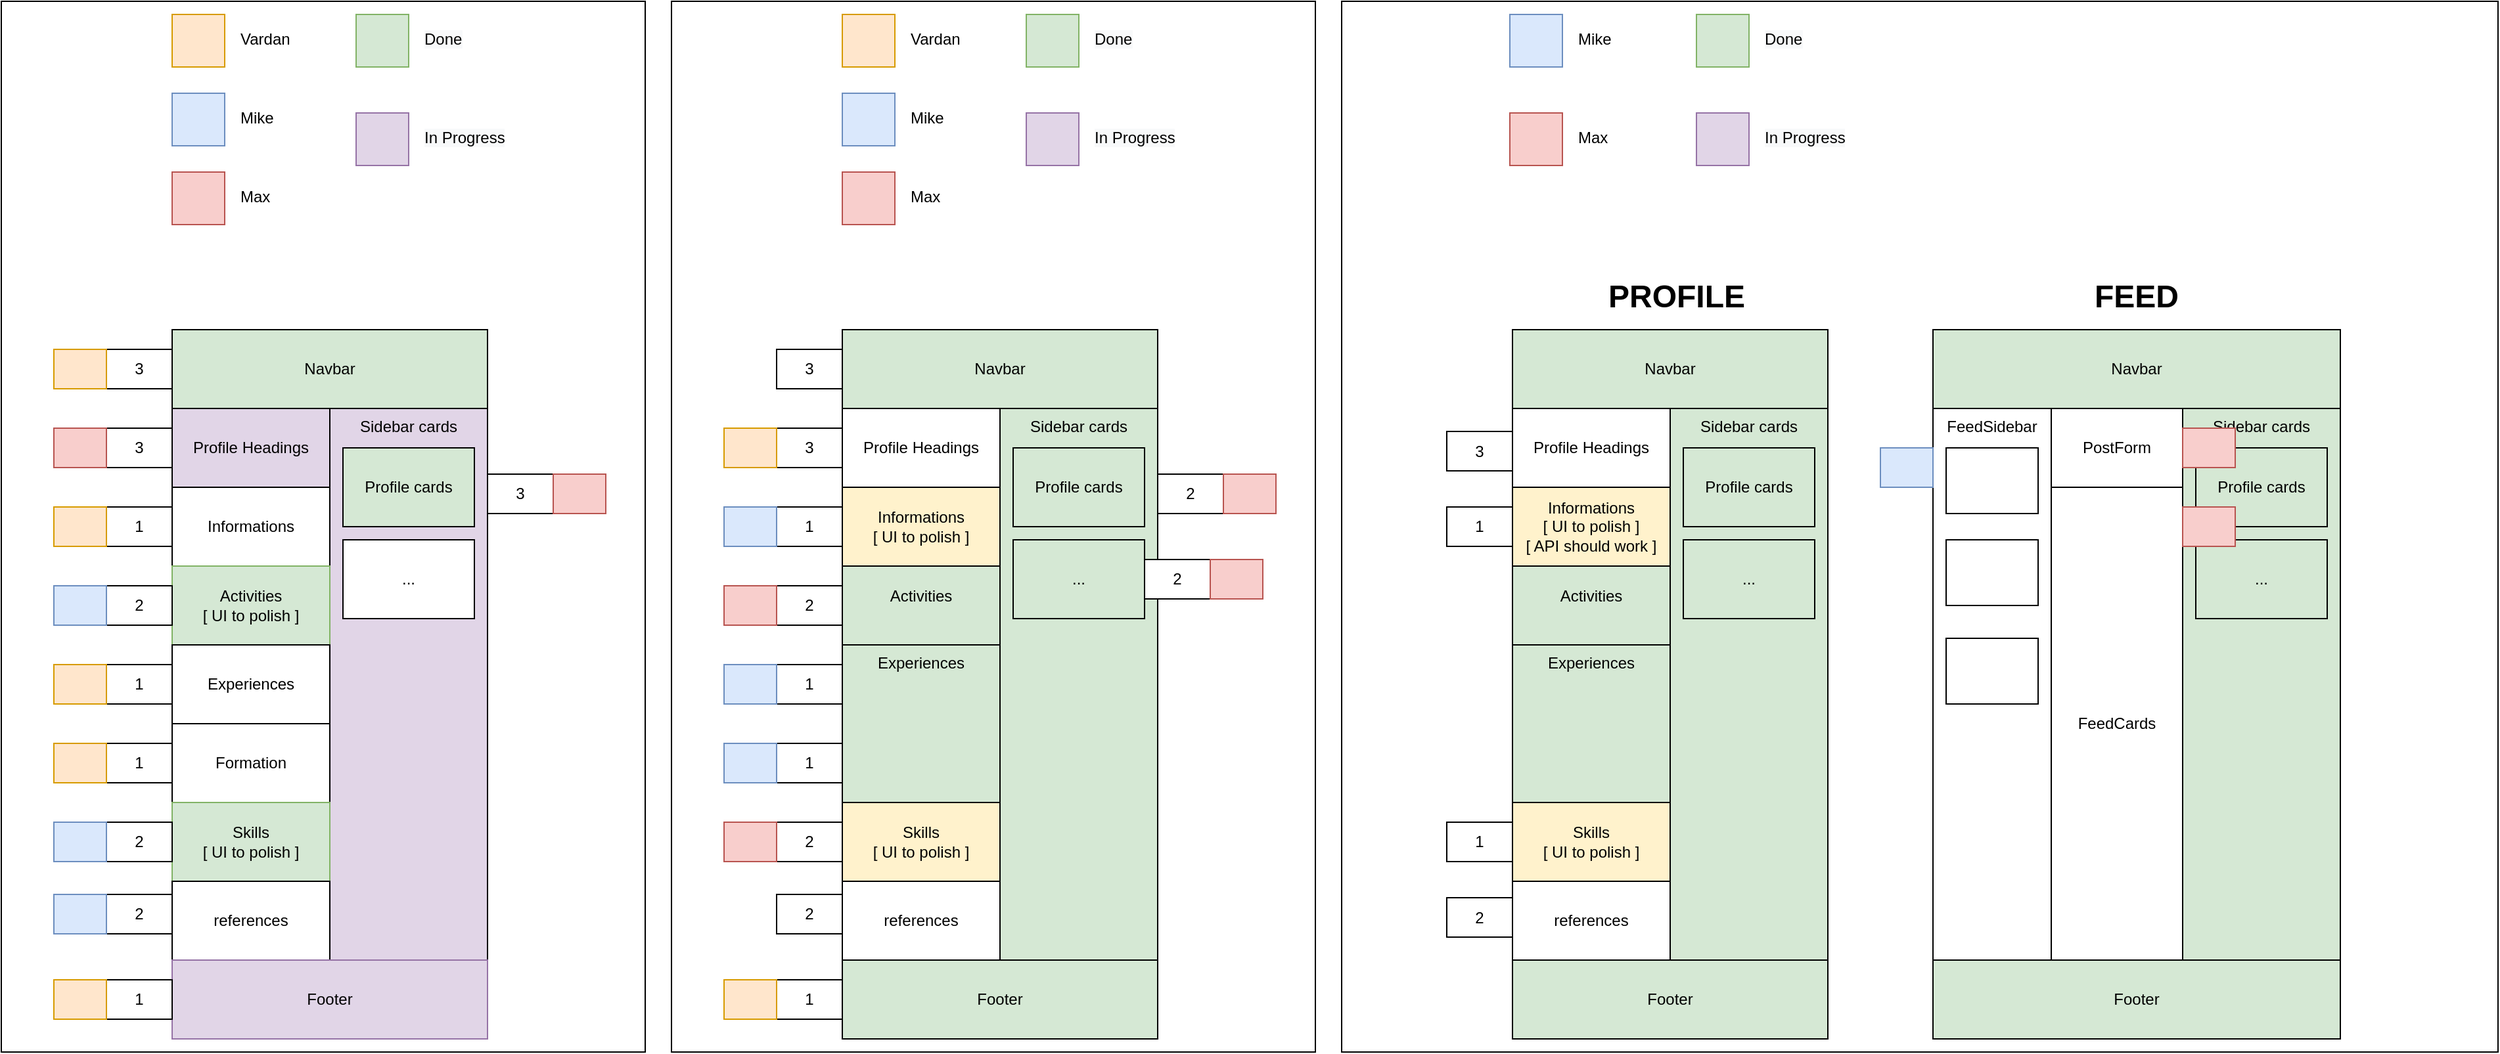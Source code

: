 <mxfile compressed="false" version="14.6.13" type="device">
  <diagram id="RKKCbuWFXUTvwM_k07z_" name="Page-1">
    <mxGraphModel dx="1422" dy="778" grid="1" gridSize="10" guides="1" tooltips="1" connect="1" arrows="1" fold="1" page="1" pageScale="1" pageWidth="2336" pageHeight="1654" math="0" shadow="0">
      <root>
        <mxCell id="0" />
        <mxCell id="1" parent="0" />
        <mxCell id="ddxZkmj4-rbbM2WaYGvC-64" value="" style="rounded=0;whiteSpace=wrap;html=1;strokeColor=#000000;" parent="1" vertex="1">
          <mxGeometry x="20" y="10" width="490" height="800" as="geometry" />
        </mxCell>
        <mxCell id="ddxZkmj4-rbbM2WaYGvC-1" value="Navbar" style="rounded=0;whiteSpace=wrap;html=1;fillColor=#d5e8d4;" parent="1" vertex="1">
          <mxGeometry x="150" y="260" width="240" height="60" as="geometry" />
        </mxCell>
        <mxCell id="ddxZkmj4-rbbM2WaYGvC-2" value="Profile Headings" style="rounded=0;whiteSpace=wrap;html=1;fillColor=#e1d5e7;" parent="1" vertex="1">
          <mxGeometry x="150" y="320" width="120" height="60" as="geometry" />
        </mxCell>
        <mxCell id="ddxZkmj4-rbbM2WaYGvC-3" value="Informations" style="rounded=0;whiteSpace=wrap;html=1;" parent="1" vertex="1">
          <mxGeometry x="150" y="380" width="120" height="60" as="geometry" />
        </mxCell>
        <mxCell id="ddxZkmj4-rbbM2WaYGvC-4" value="Sidebar cards" style="rounded=0;whiteSpace=wrap;html=1;verticalAlign=top;fillColor=#e1d5e7;" parent="1" vertex="1">
          <mxGeometry x="270" y="320" width="120" height="420" as="geometry" />
        </mxCell>
        <mxCell id="ddxZkmj4-rbbM2WaYGvC-5" value="Activities &lt;br&gt;[ UI to polish ]" style="rounded=0;whiteSpace=wrap;html=1;fillColor=#d5e8d4;strokeColor=#82b366;" parent="1" vertex="1">
          <mxGeometry x="150" y="440" width="120" height="60" as="geometry" />
        </mxCell>
        <mxCell id="ddxZkmj4-rbbM2WaYGvC-6" value="Experiences" style="rounded=0;whiteSpace=wrap;html=1;" parent="1" vertex="1">
          <mxGeometry x="150" y="500" width="120" height="60" as="geometry" />
        </mxCell>
        <mxCell id="ddxZkmj4-rbbM2WaYGvC-7" value="Formation" style="rounded=0;whiteSpace=wrap;html=1;" parent="1" vertex="1">
          <mxGeometry x="150" y="560" width="120" height="60" as="geometry" />
        </mxCell>
        <mxCell id="ddxZkmj4-rbbM2WaYGvC-8" value="Skills&lt;br&gt;[ UI to polish ]" style="rounded=0;whiteSpace=wrap;html=1;fillColor=#d5e8d4;strokeColor=#82b366;" parent="1" vertex="1">
          <mxGeometry x="150" y="620" width="120" height="60" as="geometry" />
        </mxCell>
        <mxCell id="ddxZkmj4-rbbM2WaYGvC-9" value="references" style="rounded=0;whiteSpace=wrap;html=1;" parent="1" vertex="1">
          <mxGeometry x="150" y="680" width="120" height="60" as="geometry" />
        </mxCell>
        <mxCell id="ddxZkmj4-rbbM2WaYGvC-10" value="Profile cards" style="rounded=0;whiteSpace=wrap;html=1;fillColor=#d5e8d4;" parent="1" vertex="1">
          <mxGeometry x="280" y="350" width="100" height="60" as="geometry" />
        </mxCell>
        <mxCell id="ddxZkmj4-rbbM2WaYGvC-11" value="..." style="rounded=0;whiteSpace=wrap;html=1;" parent="1" vertex="1">
          <mxGeometry x="280" y="420" width="100" height="60" as="geometry" />
        </mxCell>
        <mxCell id="ddxZkmj4-rbbM2WaYGvC-21" value="2" style="rounded=0;whiteSpace=wrap;html=1;" parent="1" vertex="1">
          <mxGeometry x="100" y="635" width="50" height="30" as="geometry" />
        </mxCell>
        <mxCell id="ddxZkmj4-rbbM2WaYGvC-22" value="3" style="rounded=0;whiteSpace=wrap;html=1;" parent="1" vertex="1">
          <mxGeometry x="390" y="370" width="50" height="30" as="geometry" />
        </mxCell>
        <mxCell id="ddxZkmj4-rbbM2WaYGvC-23" value="2" style="rounded=0;whiteSpace=wrap;html=1;" parent="1" vertex="1">
          <mxGeometry x="100" y="690" width="50" height="30" as="geometry" />
        </mxCell>
        <mxCell id="ddxZkmj4-rbbM2WaYGvC-24" value="1" style="rounded=0;whiteSpace=wrap;html=1;" parent="1" vertex="1">
          <mxGeometry x="100" y="515" width="50" height="30" as="geometry" />
        </mxCell>
        <mxCell id="ddxZkmj4-rbbM2WaYGvC-25" value="1" style="rounded=0;whiteSpace=wrap;html=1;" parent="1" vertex="1">
          <mxGeometry x="100" y="575" width="50" height="30" as="geometry" />
        </mxCell>
        <mxCell id="ddxZkmj4-rbbM2WaYGvC-30" value="3" style="rounded=0;whiteSpace=wrap;html=1;" parent="1" vertex="1">
          <mxGeometry x="100" y="275" width="50" height="30" as="geometry" />
        </mxCell>
        <mxCell id="ddxZkmj4-rbbM2WaYGvC-31" value="3" style="rounded=0;whiteSpace=wrap;html=1;" parent="1" vertex="1">
          <mxGeometry x="100" y="335" width="50" height="30" as="geometry" />
        </mxCell>
        <mxCell id="ddxZkmj4-rbbM2WaYGvC-32" value="1" style="rounded=0;whiteSpace=wrap;html=1;" parent="1" vertex="1">
          <mxGeometry x="100" y="395" width="50" height="30" as="geometry" />
        </mxCell>
        <mxCell id="ddxZkmj4-rbbM2WaYGvC-33" value="2" style="rounded=0;whiteSpace=wrap;html=1;" parent="1" vertex="1">
          <mxGeometry x="100" y="455" width="50" height="30" as="geometry" />
        </mxCell>
        <mxCell id="ddxZkmj4-rbbM2WaYGvC-35" value="" style="rounded=0;whiteSpace=wrap;html=1;fillColor=#f8cecc;strokeColor=#b85450;" parent="1" vertex="1">
          <mxGeometry x="440" y="370" width="40" height="30" as="geometry" />
        </mxCell>
        <mxCell id="ddxZkmj4-rbbM2WaYGvC-36" value="" style="rounded=0;whiteSpace=wrap;html=1;fillColor=#ffe6cc;strokeColor=#d79b00;" parent="1" vertex="1">
          <mxGeometry x="60" y="275" width="40" height="30" as="geometry" />
        </mxCell>
        <mxCell id="ddxZkmj4-rbbM2WaYGvC-37" value="" style="rounded=0;whiteSpace=wrap;html=1;fillColor=#f8cecc;strokeColor=#b85450;" parent="1" vertex="1">
          <mxGeometry x="60" y="335" width="40" height="30" as="geometry" />
        </mxCell>
        <mxCell id="ddxZkmj4-rbbM2WaYGvC-38" value="" style="rounded=0;whiteSpace=wrap;html=1;fillColor=#ffe6cc;strokeColor=#d79b00;" parent="1" vertex="1">
          <mxGeometry x="60" y="395" width="40" height="30" as="geometry" />
        </mxCell>
        <mxCell id="ddxZkmj4-rbbM2WaYGvC-39" value="" style="rounded=0;whiteSpace=wrap;html=1;fillColor=#dae8fc;strokeColor=#6c8ebf;" parent="1" vertex="1">
          <mxGeometry x="60" y="455" width="40" height="30" as="geometry" />
        </mxCell>
        <mxCell id="ddxZkmj4-rbbM2WaYGvC-40" value="" style="rounded=0;whiteSpace=wrap;html=1;fillColor=#ffe6cc;strokeColor=#d79b00;" parent="1" vertex="1">
          <mxGeometry x="60" y="575" width="40" height="30" as="geometry" />
        </mxCell>
        <mxCell id="ddxZkmj4-rbbM2WaYGvC-41" value="" style="rounded=0;whiteSpace=wrap;html=1;fillColor=#ffe6cc;strokeColor=#d79b00;" parent="1" vertex="1">
          <mxGeometry x="60" y="515" width="40" height="30" as="geometry" />
        </mxCell>
        <mxCell id="ddxZkmj4-rbbM2WaYGvC-42" value="" style="rounded=0;whiteSpace=wrap;html=1;fillColor=#dae8fc;strokeColor=#6c8ebf;" parent="1" vertex="1">
          <mxGeometry x="60" y="635" width="40" height="30" as="geometry" />
        </mxCell>
        <mxCell id="ddxZkmj4-rbbM2WaYGvC-43" value="" style="rounded=0;whiteSpace=wrap;html=1;fillColor=#dae8fc;strokeColor=#6c8ebf;" parent="1" vertex="1">
          <mxGeometry x="60" y="690" width="40" height="30" as="geometry" />
        </mxCell>
        <mxCell id="ddxZkmj4-rbbM2WaYGvC-51" value="" style="rounded=0;whiteSpace=wrap;html=1;fillColor=#d5e8d4;strokeColor=#82b366;" parent="1" vertex="1">
          <mxGeometry x="290" y="20" width="40" height="40" as="geometry" />
        </mxCell>
        <mxCell id="ddxZkmj4-rbbM2WaYGvC-52" value="" style="rounded=0;whiteSpace=wrap;html=1;fillColor=#e1d5e7;strokeColor=#9673a6;" parent="1" vertex="1">
          <mxGeometry x="290" y="95" width="40" height="40" as="geometry" />
        </mxCell>
        <mxCell id="ddxZkmj4-rbbM2WaYGvC-53" value="&lt;meta charset=&quot;utf-8&quot;&gt;&lt;span style=&quot;color: rgb(0, 0, 0); font-family: helvetica; font-size: 12px; font-style: normal; font-weight: 400; letter-spacing: normal; text-align: center; text-indent: 0px; text-transform: none; word-spacing: 0px; background-color: rgb(248, 249, 250); display: inline; float: none;&quot;&gt;Done&lt;/span&gt;" style="text;whiteSpace=wrap;html=1;" parent="1" vertex="1">
          <mxGeometry x="340" y="25" width="50" height="30" as="geometry" />
        </mxCell>
        <mxCell id="ddxZkmj4-rbbM2WaYGvC-54" value="&lt;span style=&quot;color: rgb(0 , 0 , 0) ; font-family: &amp;#34;helvetica&amp;#34; ; font-size: 12px ; font-style: normal ; font-weight: 400 ; letter-spacing: normal ; text-align: center ; text-indent: 0px ; text-transform: none ; word-spacing: 0px ; background-color: rgb(248 , 249 , 250) ; display: inline ; float: none&quot;&gt;In Progress&lt;/span&gt;" style="text;whiteSpace=wrap;html=1;" parent="1" vertex="1">
          <mxGeometry x="340" y="100" width="70" height="30" as="geometry" />
        </mxCell>
        <mxCell id="ddxZkmj4-rbbM2WaYGvC-55" value="Footer" style="rounded=0;whiteSpace=wrap;html=1;fillColor=#e1d5e7;strokeColor=#9673a6;" parent="1" vertex="1">
          <mxGeometry x="150" y="740" width="240" height="60" as="geometry" />
        </mxCell>
        <mxCell id="ddxZkmj4-rbbM2WaYGvC-56" value="1" style="rounded=0;whiteSpace=wrap;html=1;" parent="1" vertex="1">
          <mxGeometry x="100" y="755" width="50" height="30" as="geometry" />
        </mxCell>
        <mxCell id="ddxZkmj4-rbbM2WaYGvC-57" value="" style="rounded=0;whiteSpace=wrap;html=1;fillColor=#ffe6cc;strokeColor=#d79b00;" parent="1" vertex="1">
          <mxGeometry x="60" y="755" width="40" height="30" as="geometry" />
        </mxCell>
        <mxCell id="ddxZkmj4-rbbM2WaYGvC-58" value="" style="rounded=0;whiteSpace=wrap;html=1;fillColor=#ffe6cc;strokeColor=#d79b00;" parent="1" vertex="1">
          <mxGeometry x="150" y="20" width="40" height="40" as="geometry" />
        </mxCell>
        <mxCell id="ddxZkmj4-rbbM2WaYGvC-59" value="&lt;div style=&quot;text-align: center&quot;&gt;&lt;span&gt;&lt;font face=&quot;helvetica&quot;&gt;Vardan&lt;/font&gt;&lt;/span&gt;&lt;/div&gt;" style="text;whiteSpace=wrap;html=1;" parent="1" vertex="1">
          <mxGeometry x="200" y="25" width="70" height="30" as="geometry" />
        </mxCell>
        <mxCell id="ddxZkmj4-rbbM2WaYGvC-60" value="" style="rounded=0;whiteSpace=wrap;html=1;fillColor=#dae8fc;strokeColor=#6c8ebf;" parent="1" vertex="1">
          <mxGeometry x="150" y="80" width="40" height="40" as="geometry" />
        </mxCell>
        <mxCell id="ddxZkmj4-rbbM2WaYGvC-61" value="&lt;div style=&quot;text-align: center&quot;&gt;&lt;span&gt;&lt;font face=&quot;helvetica&quot;&gt;Mike&lt;/font&gt;&lt;/span&gt;&lt;/div&gt;" style="text;whiteSpace=wrap;html=1;" parent="1" vertex="1">
          <mxGeometry x="200" y="85" width="70" height="30" as="geometry" />
        </mxCell>
        <mxCell id="ddxZkmj4-rbbM2WaYGvC-62" value="" style="rounded=0;whiteSpace=wrap;html=1;fillColor=#f8cecc;strokeColor=#b85450;" parent="1" vertex="1">
          <mxGeometry x="150" y="140" width="40" height="40" as="geometry" />
        </mxCell>
        <mxCell id="ddxZkmj4-rbbM2WaYGvC-63" value="&lt;div style=&quot;text-align: center&quot;&gt;&lt;span&gt;&lt;font face=&quot;helvetica&quot;&gt;Max&lt;/font&gt;&lt;/span&gt;&lt;/div&gt;" style="text;whiteSpace=wrap;html=1;" parent="1" vertex="1">
          <mxGeometry x="200" y="145" width="70" height="30" as="geometry" />
        </mxCell>
        <mxCell id="MG8-CIF4gp6mlghts_CX-2" value="" style="rounded=0;whiteSpace=wrap;html=1;strokeColor=#000000;" parent="1" vertex="1">
          <mxGeometry x="530" y="10" width="490" height="800" as="geometry" />
        </mxCell>
        <mxCell id="MG8-CIF4gp6mlghts_CX-3" value="Navbar" style="rounded=0;whiteSpace=wrap;html=1;fillColor=#d5e8d4;" parent="1" vertex="1">
          <mxGeometry x="660" y="260" width="240" height="60" as="geometry" />
        </mxCell>
        <mxCell id="MG8-CIF4gp6mlghts_CX-4" value="Profile Headings" style="rounded=0;whiteSpace=wrap;html=1;" parent="1" vertex="1">
          <mxGeometry x="660" y="320" width="120" height="60" as="geometry" />
        </mxCell>
        <mxCell id="MG8-CIF4gp6mlghts_CX-5" value="Informations&lt;br&gt;[ UI to polish ]" style="rounded=0;whiteSpace=wrap;html=1;fillColor=#fff2cc;" parent="1" vertex="1">
          <mxGeometry x="660" y="380" width="120" height="60" as="geometry" />
        </mxCell>
        <mxCell id="MG8-CIF4gp6mlghts_CX-6" value="Sidebar cards" style="rounded=0;whiteSpace=wrap;html=1;verticalAlign=top;fillColor=#d5e8d4;" parent="1" vertex="1">
          <mxGeometry x="780" y="320" width="120" height="420" as="geometry" />
        </mxCell>
        <mxCell id="MG8-CIF4gp6mlghts_CX-7" value="Activities &#xa;" style="rounded=0;whiteSpace=wrap;fillColor=#d5e8d4;strokeColor=#000000;verticalAlign=middle;" parent="1" vertex="1">
          <mxGeometry x="660" y="440" width="120" height="60" as="geometry" />
        </mxCell>
        <mxCell id="MG8-CIF4gp6mlghts_CX-8" value="Experiences&lt;br&gt;" style="rounded=0;whiteSpace=wrap;html=1;fillColor=#d5e8d4;verticalAlign=top;" parent="1" vertex="1">
          <mxGeometry x="660" y="500" width="120" height="120" as="geometry" />
        </mxCell>
        <mxCell id="MG8-CIF4gp6mlghts_CX-10" value="Skills&lt;br&gt;[ UI to polish ]" style="rounded=0;whiteSpace=wrap;html=1;fillColor=#fff2cc;" parent="1" vertex="1">
          <mxGeometry x="660" y="620" width="120" height="60" as="geometry" />
        </mxCell>
        <mxCell id="MG8-CIF4gp6mlghts_CX-11" value="references&lt;br&gt;" style="rounded=0;whiteSpace=wrap;html=1;" parent="1" vertex="1">
          <mxGeometry x="660" y="680" width="120" height="60" as="geometry" />
        </mxCell>
        <mxCell id="MG8-CIF4gp6mlghts_CX-12" value="Profile cards" style="rounded=0;whiteSpace=wrap;html=1;fillColor=#d5e8d4;" parent="1" vertex="1">
          <mxGeometry x="790" y="350" width="100" height="60" as="geometry" />
        </mxCell>
        <mxCell id="MG8-CIF4gp6mlghts_CX-13" value="..." style="rounded=0;whiteSpace=wrap;html=1;fillColor=#d5e8d4;" parent="1" vertex="1">
          <mxGeometry x="790" y="420" width="100" height="60" as="geometry" />
        </mxCell>
        <mxCell id="MG8-CIF4gp6mlghts_CX-14" value="2" style="rounded=0;whiteSpace=wrap;html=1;" parent="1" vertex="1">
          <mxGeometry x="610" y="635" width="50" height="30" as="geometry" />
        </mxCell>
        <mxCell id="MG8-CIF4gp6mlghts_CX-15" value="2" style="rounded=0;whiteSpace=wrap;html=1;" parent="1" vertex="1">
          <mxGeometry x="900" y="370" width="50" height="30" as="geometry" />
        </mxCell>
        <mxCell id="MG8-CIF4gp6mlghts_CX-16" value="2" style="rounded=0;whiteSpace=wrap;html=1;" parent="1" vertex="1">
          <mxGeometry x="610" y="690" width="50" height="30" as="geometry" />
        </mxCell>
        <mxCell id="MG8-CIF4gp6mlghts_CX-17" value="1" style="rounded=0;whiteSpace=wrap;html=1;" parent="1" vertex="1">
          <mxGeometry x="610" y="515" width="50" height="30" as="geometry" />
        </mxCell>
        <mxCell id="MG8-CIF4gp6mlghts_CX-18" value="1" style="rounded=0;whiteSpace=wrap;html=1;" parent="1" vertex="1">
          <mxGeometry x="610" y="575" width="50" height="30" as="geometry" />
        </mxCell>
        <mxCell id="MG8-CIF4gp6mlghts_CX-19" value="3" style="rounded=0;whiteSpace=wrap;html=1;" parent="1" vertex="1">
          <mxGeometry x="610" y="275" width="50" height="30" as="geometry" />
        </mxCell>
        <mxCell id="MG8-CIF4gp6mlghts_CX-20" value="3" style="rounded=0;whiteSpace=wrap;html=1;" parent="1" vertex="1">
          <mxGeometry x="610" y="335" width="50" height="30" as="geometry" />
        </mxCell>
        <mxCell id="MG8-CIF4gp6mlghts_CX-21" value="1" style="rounded=0;whiteSpace=wrap;html=1;" parent="1" vertex="1">
          <mxGeometry x="610" y="395" width="50" height="30" as="geometry" />
        </mxCell>
        <mxCell id="MG8-CIF4gp6mlghts_CX-22" value="2" style="rounded=0;whiteSpace=wrap;html=1;" parent="1" vertex="1">
          <mxGeometry x="610" y="455" width="50" height="30" as="geometry" />
        </mxCell>
        <mxCell id="MG8-CIF4gp6mlghts_CX-23" value="" style="rounded=0;whiteSpace=wrap;html=1;fillColor=#f8cecc;strokeColor=#b85450;" parent="1" vertex="1">
          <mxGeometry x="950" y="370" width="40" height="30" as="geometry" />
        </mxCell>
        <mxCell id="MG8-CIF4gp6mlghts_CX-25" value="" style="rounded=0;whiteSpace=wrap;html=1;fillColor=#ffe6cc;strokeColor=#d79b00;" parent="1" vertex="1">
          <mxGeometry x="570" y="335" width="40" height="30" as="geometry" />
        </mxCell>
        <mxCell id="MG8-CIF4gp6mlghts_CX-26" value="" style="rounded=0;whiteSpace=wrap;html=1;fillColor=#dae8fc;strokeColor=#6c8ebf;" parent="1" vertex="1">
          <mxGeometry x="570" y="395" width="40" height="30" as="geometry" />
        </mxCell>
        <mxCell id="MG8-CIF4gp6mlghts_CX-27" value="" style="rounded=0;whiteSpace=wrap;html=1;fillColor=#f8cecc;strokeColor=#b85450;" parent="1" vertex="1">
          <mxGeometry x="570" y="455" width="40" height="30" as="geometry" />
        </mxCell>
        <mxCell id="MG8-CIF4gp6mlghts_CX-28" value="" style="rounded=0;whiteSpace=wrap;html=1;fillColor=#dae8fc;strokeColor=#6c8ebf;" parent="1" vertex="1">
          <mxGeometry x="570" y="575" width="40" height="30" as="geometry" />
        </mxCell>
        <mxCell id="MG8-CIF4gp6mlghts_CX-29" value="" style="rounded=0;whiteSpace=wrap;html=1;fillColor=#dae8fc;strokeColor=#6c8ebf;" parent="1" vertex="1">
          <mxGeometry x="570" y="515" width="40" height="30" as="geometry" />
        </mxCell>
        <mxCell id="MG8-CIF4gp6mlghts_CX-30" value="" style="rounded=0;whiteSpace=wrap;html=1;fillColor=#f8cecc;strokeColor=#b85450;" parent="1" vertex="1">
          <mxGeometry x="570" y="635" width="40" height="30" as="geometry" />
        </mxCell>
        <mxCell id="MG8-CIF4gp6mlghts_CX-32" value="" style="rounded=0;whiteSpace=wrap;html=1;fillColor=#d5e8d4;strokeColor=#82b366;" parent="1" vertex="1">
          <mxGeometry x="800" y="20" width="40" height="40" as="geometry" />
        </mxCell>
        <mxCell id="MG8-CIF4gp6mlghts_CX-33" value="" style="rounded=0;whiteSpace=wrap;html=1;fillColor=#e1d5e7;strokeColor=#9673a6;" parent="1" vertex="1">
          <mxGeometry x="800" y="95" width="40" height="40" as="geometry" />
        </mxCell>
        <mxCell id="MG8-CIF4gp6mlghts_CX-34" value="&lt;meta charset=&quot;utf-8&quot;&gt;&lt;span style=&quot;color: rgb(0, 0, 0); font-family: helvetica; font-size: 12px; font-style: normal; font-weight: 400; letter-spacing: normal; text-align: center; text-indent: 0px; text-transform: none; word-spacing: 0px; background-color: rgb(248, 249, 250); display: inline; float: none;&quot;&gt;Done&lt;/span&gt;" style="text;whiteSpace=wrap;html=1;" parent="1" vertex="1">
          <mxGeometry x="850" y="25" width="50" height="30" as="geometry" />
        </mxCell>
        <mxCell id="MG8-CIF4gp6mlghts_CX-35" value="&lt;span style=&quot;color: rgb(0 , 0 , 0) ; font-family: &amp;#34;helvetica&amp;#34; ; font-size: 12px ; font-style: normal ; font-weight: 400 ; letter-spacing: normal ; text-align: center ; text-indent: 0px ; text-transform: none ; word-spacing: 0px ; background-color: rgb(248 , 249 , 250) ; display: inline ; float: none&quot;&gt;In Progress&lt;/span&gt;" style="text;whiteSpace=wrap;html=1;" parent="1" vertex="1">
          <mxGeometry x="850" y="100" width="70" height="30" as="geometry" />
        </mxCell>
        <mxCell id="MG8-CIF4gp6mlghts_CX-36" value="Footer" style="rounded=0;whiteSpace=wrap;html=1;fillColor=#d5e8d4;strokeColor=#000000;" parent="1" vertex="1">
          <mxGeometry x="660" y="740" width="240" height="60" as="geometry" />
        </mxCell>
        <mxCell id="MG8-CIF4gp6mlghts_CX-37" value="1" style="rounded=0;whiteSpace=wrap;html=1;" parent="1" vertex="1">
          <mxGeometry x="610" y="755" width="50" height="30" as="geometry" />
        </mxCell>
        <mxCell id="MG8-CIF4gp6mlghts_CX-38" value="" style="rounded=0;whiteSpace=wrap;html=1;fillColor=#ffe6cc;strokeColor=#d79b00;" parent="1" vertex="1">
          <mxGeometry x="570" y="755" width="40" height="30" as="geometry" />
        </mxCell>
        <mxCell id="MG8-CIF4gp6mlghts_CX-39" value="" style="rounded=0;whiteSpace=wrap;html=1;fillColor=#ffe6cc;strokeColor=#d79b00;" parent="1" vertex="1">
          <mxGeometry x="660" y="20" width="40" height="40" as="geometry" />
        </mxCell>
        <mxCell id="MG8-CIF4gp6mlghts_CX-40" value="&lt;div style=&quot;text-align: center&quot;&gt;&lt;span&gt;&lt;font face=&quot;helvetica&quot;&gt;Vardan&lt;/font&gt;&lt;/span&gt;&lt;/div&gt;" style="text;whiteSpace=wrap;html=1;" parent="1" vertex="1">
          <mxGeometry x="710" y="25" width="70" height="30" as="geometry" />
        </mxCell>
        <mxCell id="MG8-CIF4gp6mlghts_CX-41" value="" style="rounded=0;whiteSpace=wrap;html=1;fillColor=#dae8fc;strokeColor=#6c8ebf;" parent="1" vertex="1">
          <mxGeometry x="660" y="80" width="40" height="40" as="geometry" />
        </mxCell>
        <mxCell id="MG8-CIF4gp6mlghts_CX-42" value="&lt;div style=&quot;text-align: center&quot;&gt;&lt;span&gt;&lt;font face=&quot;helvetica&quot;&gt;Mike&lt;/font&gt;&lt;/span&gt;&lt;/div&gt;" style="text;whiteSpace=wrap;html=1;" parent="1" vertex="1">
          <mxGeometry x="710" y="85" width="70" height="30" as="geometry" />
        </mxCell>
        <mxCell id="MG8-CIF4gp6mlghts_CX-43" value="" style="rounded=0;whiteSpace=wrap;html=1;fillColor=#f8cecc;strokeColor=#b85450;" parent="1" vertex="1">
          <mxGeometry x="660" y="140" width="40" height="40" as="geometry" />
        </mxCell>
        <mxCell id="MG8-CIF4gp6mlghts_CX-44" value="&lt;div style=&quot;text-align: center&quot;&gt;&lt;span&gt;&lt;font face=&quot;helvetica&quot;&gt;Max&lt;/font&gt;&lt;/span&gt;&lt;/div&gt;" style="text;whiteSpace=wrap;html=1;" parent="1" vertex="1">
          <mxGeometry x="710" y="145" width="70" height="30" as="geometry" />
        </mxCell>
        <mxCell id="GdukeoaLqOBDMS8CwBIc-1" value="2" style="rounded=0;whiteSpace=wrap;html=1;" parent="1" vertex="1">
          <mxGeometry x="890" y="435" width="50" height="30" as="geometry" />
        </mxCell>
        <mxCell id="GdukeoaLqOBDMS8CwBIc-2" value="" style="rounded=0;whiteSpace=wrap;html=1;fillColor=#f8cecc;strokeColor=#b85450;" parent="1" vertex="1">
          <mxGeometry x="940" y="435" width="40" height="30" as="geometry" />
        </mxCell>
        <mxCell id="3h8HmO69oXsrCkOUnHmT-1" value="" style="rounded=0;whiteSpace=wrap;html=1;strokeColor=#000000;" vertex="1" parent="1">
          <mxGeometry x="1040" y="10" width="880" height="800" as="geometry" />
        </mxCell>
        <mxCell id="3h8HmO69oXsrCkOUnHmT-2" value="Navbar" style="rounded=0;whiteSpace=wrap;html=1;fillColor=#d5e8d4;" vertex="1" parent="1">
          <mxGeometry x="1170" y="260" width="240" height="60" as="geometry" />
        </mxCell>
        <mxCell id="3h8HmO69oXsrCkOUnHmT-3" value="Profile Headings" style="rounded=0;whiteSpace=wrap;html=1;" vertex="1" parent="1">
          <mxGeometry x="1170" y="320" width="120" height="60" as="geometry" />
        </mxCell>
        <mxCell id="3h8HmO69oXsrCkOUnHmT-4" value="Informations&lt;br&gt;[ UI to polish ]&lt;br&gt;[ API should work ]" style="rounded=0;whiteSpace=wrap;html=1;fillColor=#fff2cc;" vertex="1" parent="1">
          <mxGeometry x="1170" y="380" width="120" height="60" as="geometry" />
        </mxCell>
        <mxCell id="3h8HmO69oXsrCkOUnHmT-5" value="Sidebar cards" style="rounded=0;whiteSpace=wrap;html=1;verticalAlign=top;fillColor=#d5e8d4;" vertex="1" parent="1">
          <mxGeometry x="1290" y="320" width="120" height="420" as="geometry" />
        </mxCell>
        <mxCell id="3h8HmO69oXsrCkOUnHmT-6" value="Activities &#xa;" style="rounded=0;whiteSpace=wrap;fillColor=#d5e8d4;strokeColor=#000000;verticalAlign=middle;" vertex="1" parent="1">
          <mxGeometry x="1170" y="440" width="120" height="60" as="geometry" />
        </mxCell>
        <mxCell id="3h8HmO69oXsrCkOUnHmT-7" value="Experiences&lt;br&gt;" style="rounded=0;whiteSpace=wrap;html=1;fillColor=#d5e8d4;verticalAlign=top;" vertex="1" parent="1">
          <mxGeometry x="1170" y="500" width="120" height="120" as="geometry" />
        </mxCell>
        <mxCell id="3h8HmO69oXsrCkOUnHmT-8" value="Skills&lt;br&gt;[ UI to polish ]" style="rounded=0;whiteSpace=wrap;html=1;fillColor=#fff2cc;" vertex="1" parent="1">
          <mxGeometry x="1170" y="620" width="120" height="60" as="geometry" />
        </mxCell>
        <mxCell id="3h8HmO69oXsrCkOUnHmT-9" value="references&lt;br&gt;" style="rounded=0;whiteSpace=wrap;html=1;" vertex="1" parent="1">
          <mxGeometry x="1170" y="680" width="120" height="60" as="geometry" />
        </mxCell>
        <mxCell id="3h8HmO69oXsrCkOUnHmT-10" value="Profile cards" style="rounded=0;whiteSpace=wrap;html=1;fillColor=#d5e8d4;" vertex="1" parent="1">
          <mxGeometry x="1300" y="350" width="100" height="60" as="geometry" />
        </mxCell>
        <mxCell id="3h8HmO69oXsrCkOUnHmT-11" value="..." style="rounded=0;whiteSpace=wrap;html=1;fillColor=#d5e8d4;" vertex="1" parent="1">
          <mxGeometry x="1300" y="420" width="100" height="60" as="geometry" />
        </mxCell>
        <mxCell id="3h8HmO69oXsrCkOUnHmT-28" value="" style="rounded=0;whiteSpace=wrap;html=1;fillColor=#d5e8d4;strokeColor=#82b366;" vertex="1" parent="1">
          <mxGeometry x="1310" y="20" width="40" height="40" as="geometry" />
        </mxCell>
        <mxCell id="3h8HmO69oXsrCkOUnHmT-29" value="" style="rounded=0;whiteSpace=wrap;html=1;fillColor=#e1d5e7;strokeColor=#9673a6;" vertex="1" parent="1">
          <mxGeometry x="1310" y="95" width="40" height="40" as="geometry" />
        </mxCell>
        <mxCell id="3h8HmO69oXsrCkOUnHmT-30" value="&lt;meta charset=&quot;utf-8&quot;&gt;&lt;span style=&quot;color: rgb(0, 0, 0); font-family: helvetica; font-size: 12px; font-style: normal; font-weight: 400; letter-spacing: normal; text-align: center; text-indent: 0px; text-transform: none; word-spacing: 0px; background-color: rgb(248, 249, 250); display: inline; float: none;&quot;&gt;Done&lt;/span&gt;" style="text;whiteSpace=wrap;html=1;" vertex="1" parent="1">
          <mxGeometry x="1360" y="25" width="50" height="30" as="geometry" />
        </mxCell>
        <mxCell id="3h8HmO69oXsrCkOUnHmT-31" value="&lt;span style=&quot;color: rgb(0 , 0 , 0) ; font-family: &amp;#34;helvetica&amp;#34; ; font-size: 12px ; font-style: normal ; font-weight: 400 ; letter-spacing: normal ; text-align: center ; text-indent: 0px ; text-transform: none ; word-spacing: 0px ; background-color: rgb(248 , 249 , 250) ; display: inline ; float: none&quot;&gt;In Progress&lt;/span&gt;" style="text;whiteSpace=wrap;html=1;" vertex="1" parent="1">
          <mxGeometry x="1360" y="100" width="70" height="30" as="geometry" />
        </mxCell>
        <mxCell id="3h8HmO69oXsrCkOUnHmT-32" value="Footer" style="rounded=0;whiteSpace=wrap;html=1;fillColor=#d5e8d4;strokeColor=#000000;" vertex="1" parent="1">
          <mxGeometry x="1170" y="740" width="240" height="60" as="geometry" />
        </mxCell>
        <mxCell id="3h8HmO69oXsrCkOUnHmT-37" value="" style="rounded=0;whiteSpace=wrap;html=1;fillColor=#dae8fc;strokeColor=#6c8ebf;" vertex="1" parent="1">
          <mxGeometry x="1168" y="20" width="40" height="40" as="geometry" />
        </mxCell>
        <mxCell id="3h8HmO69oXsrCkOUnHmT-38" value="&lt;div style=&quot;text-align: center&quot;&gt;&lt;span&gt;&lt;font face=&quot;helvetica&quot;&gt;Mike&lt;/font&gt;&lt;/span&gt;&lt;/div&gt;" style="text;whiteSpace=wrap;html=1;" vertex="1" parent="1">
          <mxGeometry x="1218" y="25" width="70" height="30" as="geometry" />
        </mxCell>
        <mxCell id="3h8HmO69oXsrCkOUnHmT-39" value="" style="rounded=0;whiteSpace=wrap;html=1;fillColor=#f8cecc;strokeColor=#b85450;" vertex="1" parent="1">
          <mxGeometry x="1168" y="95" width="40" height="40" as="geometry" />
        </mxCell>
        <mxCell id="3h8HmO69oXsrCkOUnHmT-40" value="&lt;div style=&quot;text-align: center&quot;&gt;&lt;span&gt;&lt;font face=&quot;helvetica&quot;&gt;Max&lt;/font&gt;&lt;/span&gt;&lt;/div&gt;" style="text;whiteSpace=wrap;html=1;" vertex="1" parent="1">
          <mxGeometry x="1218" y="100" width="70" height="30" as="geometry" />
        </mxCell>
        <mxCell id="3h8HmO69oXsrCkOUnHmT-43" value="2" style="rounded=0;whiteSpace=wrap;html=1;" vertex="1" parent="1">
          <mxGeometry x="1120" y="692.5" width="50" height="30" as="geometry" />
        </mxCell>
        <mxCell id="3h8HmO69oXsrCkOUnHmT-44" value="3" style="rounded=0;whiteSpace=wrap;html=1;" vertex="1" parent="1">
          <mxGeometry x="1120" y="337.5" width="50" height="30" as="geometry" />
        </mxCell>
        <mxCell id="3h8HmO69oXsrCkOUnHmT-45" value="1" style="rounded=0;whiteSpace=wrap;html=1;" vertex="1" parent="1">
          <mxGeometry x="1120" y="395" width="50" height="30" as="geometry" />
        </mxCell>
        <mxCell id="3h8HmO69oXsrCkOUnHmT-46" value="1" style="rounded=0;whiteSpace=wrap;html=1;" vertex="1" parent="1">
          <mxGeometry x="1120" y="635" width="50" height="30" as="geometry" />
        </mxCell>
        <mxCell id="3h8HmO69oXsrCkOUnHmT-47" value="Navbar" style="rounded=0;whiteSpace=wrap;html=1;fillColor=#d5e8d4;" vertex="1" parent="1">
          <mxGeometry x="1490" y="260" width="310" height="60" as="geometry" />
        </mxCell>
        <mxCell id="3h8HmO69oXsrCkOUnHmT-50" value="Sidebar cards" style="rounded=0;whiteSpace=wrap;html=1;verticalAlign=top;fillColor=#d5e8d4;" vertex="1" parent="1">
          <mxGeometry x="1680" y="320" width="120" height="420" as="geometry" />
        </mxCell>
        <mxCell id="3h8HmO69oXsrCkOUnHmT-55" value="Profile cards" style="rounded=0;whiteSpace=wrap;html=1;fillColor=#d5e8d4;" vertex="1" parent="1">
          <mxGeometry x="1690" y="350" width="100" height="60" as="geometry" />
        </mxCell>
        <mxCell id="3h8HmO69oXsrCkOUnHmT-56" value="..." style="rounded=0;whiteSpace=wrap;html=1;fillColor=#d5e8d4;" vertex="1" parent="1">
          <mxGeometry x="1690" y="420" width="100" height="60" as="geometry" />
        </mxCell>
        <mxCell id="3h8HmO69oXsrCkOUnHmT-57" value="Footer" style="rounded=0;whiteSpace=wrap;html=1;fillColor=#d5e8d4;strokeColor=#000000;" vertex="1" parent="1">
          <mxGeometry x="1490" y="740" width="310" height="60" as="geometry" />
        </mxCell>
        <mxCell id="3h8HmO69oXsrCkOUnHmT-62" value="PROFILE" style="text;html=1;strokeColor=none;fillColor=none;align=center;verticalAlign=middle;whiteSpace=wrap;rounded=0;fontSize=24;fontStyle=1" vertex="1" parent="1">
          <mxGeometry x="1220" y="220" width="150" height="30" as="geometry" />
        </mxCell>
        <mxCell id="3h8HmO69oXsrCkOUnHmT-63" value="FEED" style="text;html=1;strokeColor=none;fillColor=none;align=center;verticalAlign=middle;whiteSpace=wrap;rounded=0;fontSize=24;fontStyle=1" vertex="1" parent="1">
          <mxGeometry x="1570" y="220" width="150" height="30" as="geometry" />
        </mxCell>
        <mxCell id="3h8HmO69oXsrCkOUnHmT-64" value="PostForm" style="rounded=0;whiteSpace=wrap;html=1;" vertex="1" parent="1">
          <mxGeometry x="1580" y="320" width="100" height="60" as="geometry" />
        </mxCell>
        <mxCell id="3h8HmO69oXsrCkOUnHmT-65" value="FeedCards" style="rounded=0;whiteSpace=wrap;html=1;" vertex="1" parent="1">
          <mxGeometry x="1580" y="380" width="100" height="360" as="geometry" />
        </mxCell>
        <mxCell id="3h8HmO69oXsrCkOUnHmT-66" value="FeedSidebar" style="rounded=0;whiteSpace=wrap;html=1;verticalAlign=top;" vertex="1" parent="1">
          <mxGeometry x="1490" y="320" width="90" height="420" as="geometry" />
        </mxCell>
        <mxCell id="3h8HmO69oXsrCkOUnHmT-67" value="" style="rounded=0;whiteSpace=wrap;html=1;fontSize=24;strokeColor=#000000;" vertex="1" parent="1">
          <mxGeometry x="1500" y="350" width="70" height="50" as="geometry" />
        </mxCell>
        <mxCell id="3h8HmO69oXsrCkOUnHmT-68" value="" style="rounded=0;whiteSpace=wrap;html=1;fontSize=24;strokeColor=#000000;" vertex="1" parent="1">
          <mxGeometry x="1500" y="420" width="70" height="50" as="geometry" />
        </mxCell>
        <mxCell id="3h8HmO69oXsrCkOUnHmT-69" value="" style="rounded=0;whiteSpace=wrap;html=1;fontSize=24;strokeColor=#000000;" vertex="1" parent="1">
          <mxGeometry x="1500" y="495" width="70" height="50" as="geometry" />
        </mxCell>
        <mxCell id="3h8HmO69oXsrCkOUnHmT-70" value="" style="rounded=0;whiteSpace=wrap;html=1;fillColor=#f8cecc;strokeColor=#b85450;" vertex="1" parent="1">
          <mxGeometry x="1680" y="335" width="40" height="30" as="geometry" />
        </mxCell>
        <mxCell id="3h8HmO69oXsrCkOUnHmT-71" value="" style="rounded=0;whiteSpace=wrap;html=1;fillColor=#f8cecc;strokeColor=#b85450;" vertex="1" parent="1">
          <mxGeometry x="1680" y="395" width="40" height="30" as="geometry" />
        </mxCell>
        <mxCell id="3h8HmO69oXsrCkOUnHmT-72" value="" style="rounded=0;whiteSpace=wrap;html=1;fillColor=#dae8fc;strokeColor=#6c8ebf;" vertex="1" parent="1">
          <mxGeometry x="1450" y="350" width="40" height="30" as="geometry" />
        </mxCell>
      </root>
    </mxGraphModel>
  </diagram>
</mxfile>

